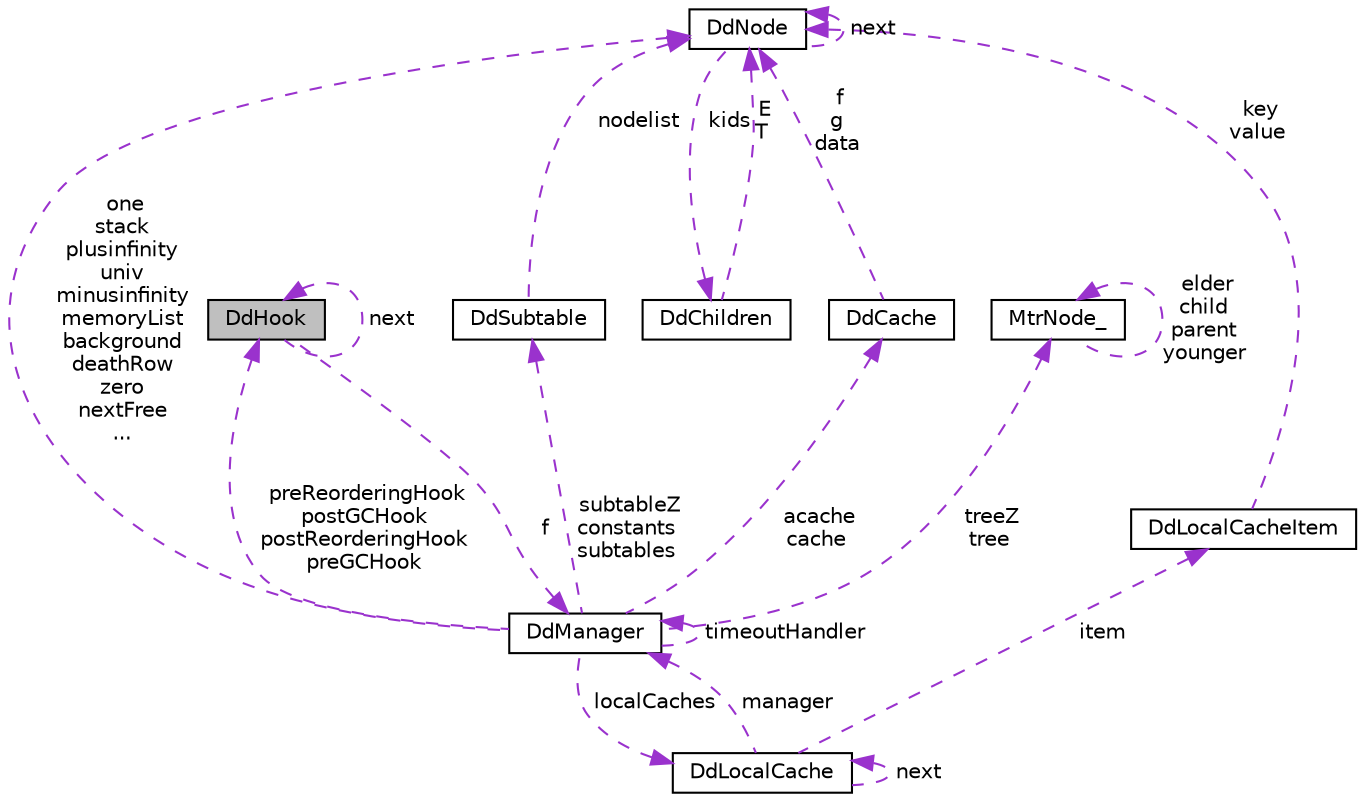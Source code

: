 digraph "DdHook"
{
 // LATEX_PDF_SIZE
  edge [fontname="Helvetica",fontsize="10",labelfontname="Helvetica",labelfontsize="10"];
  node [fontname="Helvetica",fontsize="10",shape=record];
  Node1 [label="DdHook",height=0.2,width=0.4,color="black", fillcolor="grey75", style="filled", fontcolor="black",tooltip="CUDD hook."];
  Node2 -> Node1 [dir="back",color="darkorchid3",fontsize="10",style="dashed",label=" f" ,fontname="Helvetica"];
  Node2 [label="DdManager",height=0.2,width=0.4,color="black", fillcolor="white", style="filled",URL="$structDdManager.html",tooltip="Specialized DD symbol table."];
  Node2 -> Node2 [dir="back",color="darkorchid3",fontsize="10",style="dashed",label=" timeoutHandler" ,fontname="Helvetica"];
  Node3 -> Node2 [dir="back",color="darkorchid3",fontsize="10",style="dashed",label=" localCaches" ,fontname="Helvetica"];
  Node3 [label="DdLocalCache",height=0.2,width=0.4,color="black", fillcolor="white", style="filled",URL="$structDdLocalCache.html",tooltip="Local cache."];
  Node3 -> Node3 [dir="back",color="darkorchid3",fontsize="10",style="dashed",label=" next" ,fontname="Helvetica"];
  Node2 -> Node3 [dir="back",color="darkorchid3",fontsize="10",style="dashed",label=" manager" ,fontname="Helvetica"];
  Node4 -> Node3 [dir="back",color="darkorchid3",fontsize="10",style="dashed",label=" item" ,fontname="Helvetica"];
  Node4 [label="DdLocalCacheItem",height=0.2,width=0.4,color="black", fillcolor="white", style="filled",URL="$structDdLocalCacheItem.html",tooltip="Generic local cache item."];
  Node5 -> Node4 [dir="back",color="darkorchid3",fontsize="10",style="dashed",label=" key\nvalue" ,fontname="Helvetica"];
  Node5 [label="DdNode",height=0.2,width=0.4,color="black", fillcolor="white", style="filled",URL="$structDdNode.html",tooltip="Decision diagram node."];
  Node6 -> Node5 [dir="back",color="darkorchid3",fontsize="10",style="dashed",label=" kids" ,fontname="Helvetica"];
  Node6 [label="DdChildren",height=0.2,width=0.4,color="black", fillcolor="white", style="filled",URL="$structDdChildren.html",tooltip="The two children of a non-terminal node."];
  Node5 -> Node6 [dir="back",color="darkorchid3",fontsize="10",style="dashed",label=" E\nT" ,fontname="Helvetica"];
  Node5 -> Node5 [dir="back",color="darkorchid3",fontsize="10",style="dashed",label=" next" ,fontname="Helvetica"];
  Node7 -> Node2 [dir="back",color="darkorchid3",fontsize="10",style="dashed",label=" subtableZ\nconstants\nsubtables" ,fontname="Helvetica"];
  Node7 [label="DdSubtable",height=0.2,width=0.4,color="black", fillcolor="white", style="filled",URL="$structDdSubtable.html",tooltip="Subtable for one index."];
  Node5 -> Node7 [dir="back",color="darkorchid3",fontsize="10",style="dashed",label=" nodelist" ,fontname="Helvetica"];
  Node8 -> Node2 [dir="back",color="darkorchid3",fontsize="10",style="dashed",label=" treeZ\ntree" ,fontname="Helvetica"];
  Node8 [label="MtrNode_",height=0.2,width=0.4,color="black", fillcolor="white", style="filled",URL="$structMtrNode__.html",tooltip="multi-way tree node."];
  Node8 -> Node8 [dir="back",color="darkorchid3",fontsize="10",style="dashed",label=" elder\nchild\nparent\nyounger" ,fontname="Helvetica"];
  Node9 -> Node2 [dir="back",color="darkorchid3",fontsize="10",style="dashed",label=" acache\ncache" ,fontname="Helvetica"];
  Node9 [label="DdCache",height=0.2,width=0.4,color="black", fillcolor="white", style="filled",URL="$structDdCache.html",tooltip="Computed table."];
  Node5 -> Node9 [dir="back",color="darkorchid3",fontsize="10",style="dashed",label=" f\ng\ndata" ,fontname="Helvetica"];
  Node5 -> Node2 [dir="back",color="darkorchid3",fontsize="10",style="dashed",label=" one\nstack\nplusinfinity\nuniv\nminusinfinity\nmemoryList\nbackground\ndeathRow\nzero\nnextFree\n..." ,fontname="Helvetica"];
  Node1 -> Node2 [dir="back",color="darkorchid3",fontsize="10",style="dashed",label=" preReorderingHook\npostGCHook\npostReorderingHook\npreGCHook" ,fontname="Helvetica"];
  Node1 -> Node1 [dir="back",color="darkorchid3",fontsize="10",style="dashed",label=" next" ,fontname="Helvetica"];
}

